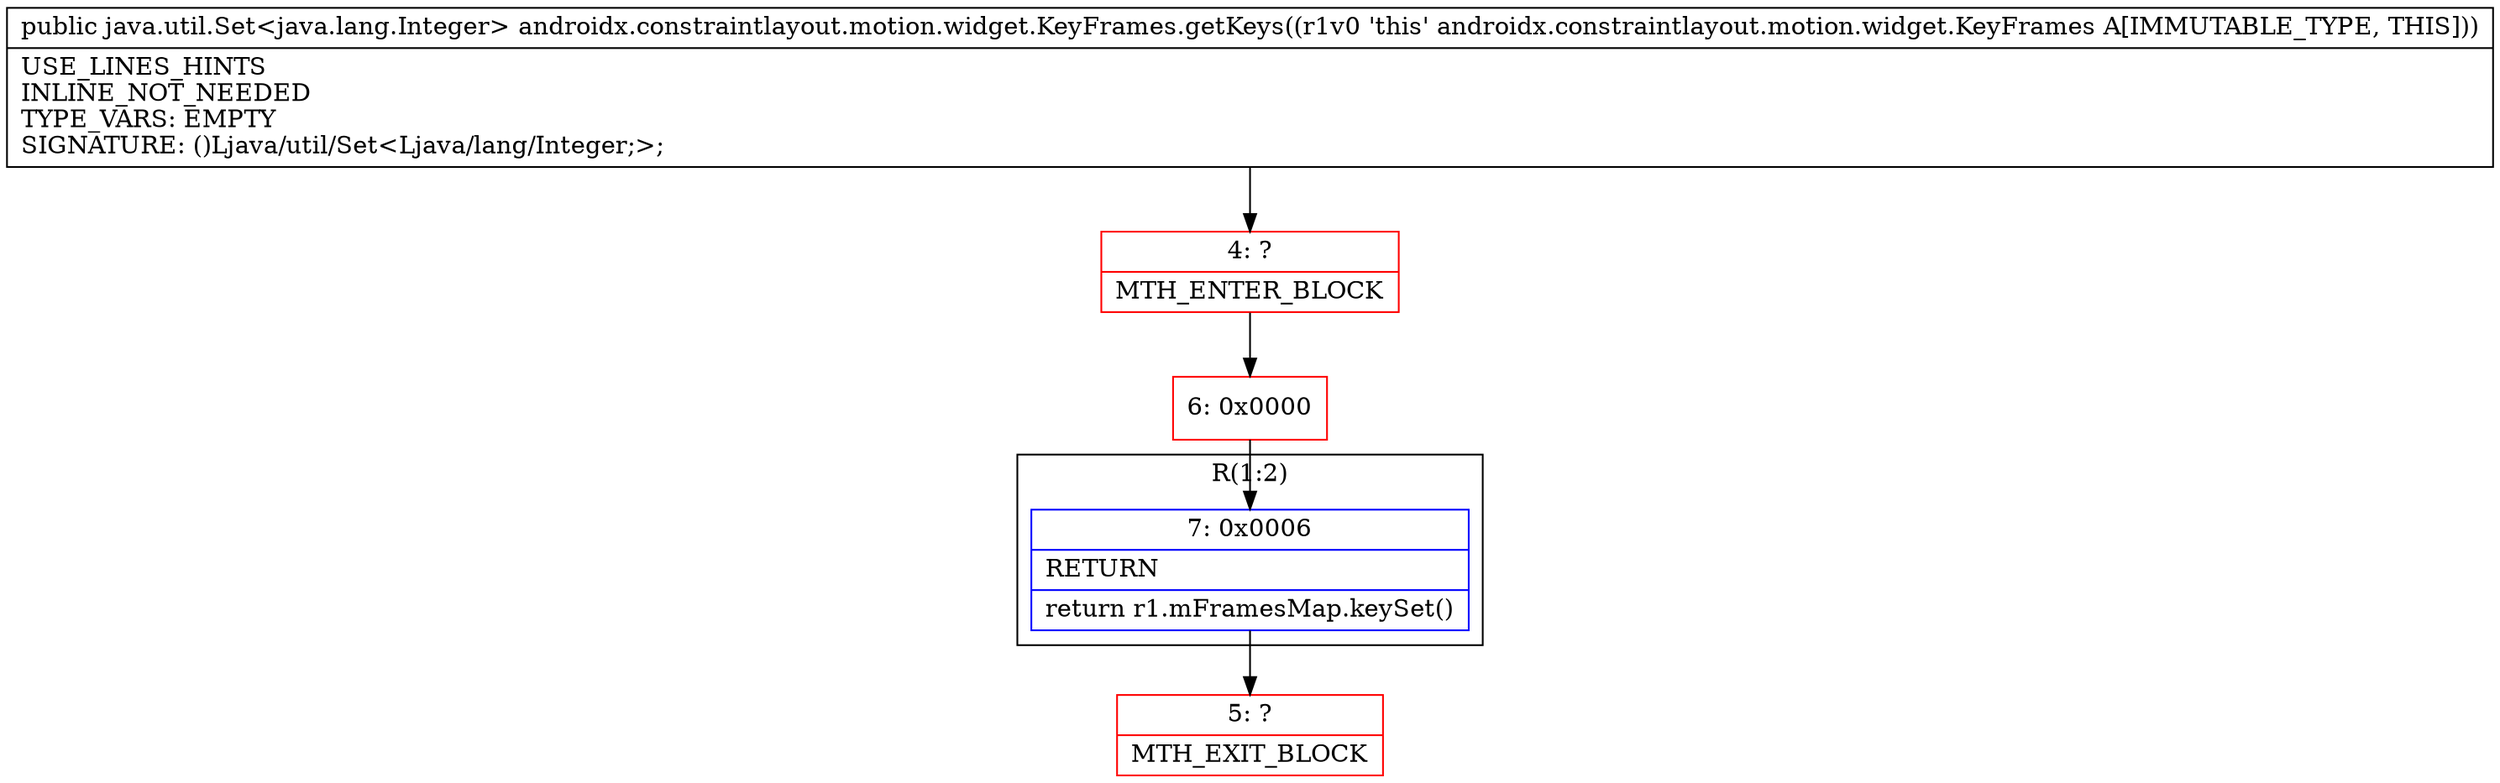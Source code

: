 digraph "CFG forandroidx.constraintlayout.motion.widget.KeyFrames.getKeys()Ljava\/util\/Set;" {
subgraph cluster_Region_1866298558 {
label = "R(1:2)";
node [shape=record,color=blue];
Node_7 [shape=record,label="{7\:\ 0x0006|RETURN\l|return r1.mFramesMap.keySet()\l}"];
}
Node_4 [shape=record,color=red,label="{4\:\ ?|MTH_ENTER_BLOCK\l}"];
Node_6 [shape=record,color=red,label="{6\:\ 0x0000}"];
Node_5 [shape=record,color=red,label="{5\:\ ?|MTH_EXIT_BLOCK\l}"];
MethodNode[shape=record,label="{public java.util.Set\<java.lang.Integer\> androidx.constraintlayout.motion.widget.KeyFrames.getKeys((r1v0 'this' androidx.constraintlayout.motion.widget.KeyFrames A[IMMUTABLE_TYPE, THIS]))  | USE_LINES_HINTS\lINLINE_NOT_NEEDED\lTYPE_VARS: EMPTY\lSIGNATURE: ()Ljava\/util\/Set\<Ljava\/lang\/Integer;\>;\l}"];
MethodNode -> Node_4;Node_7 -> Node_5;
Node_4 -> Node_6;
Node_6 -> Node_7;
}

